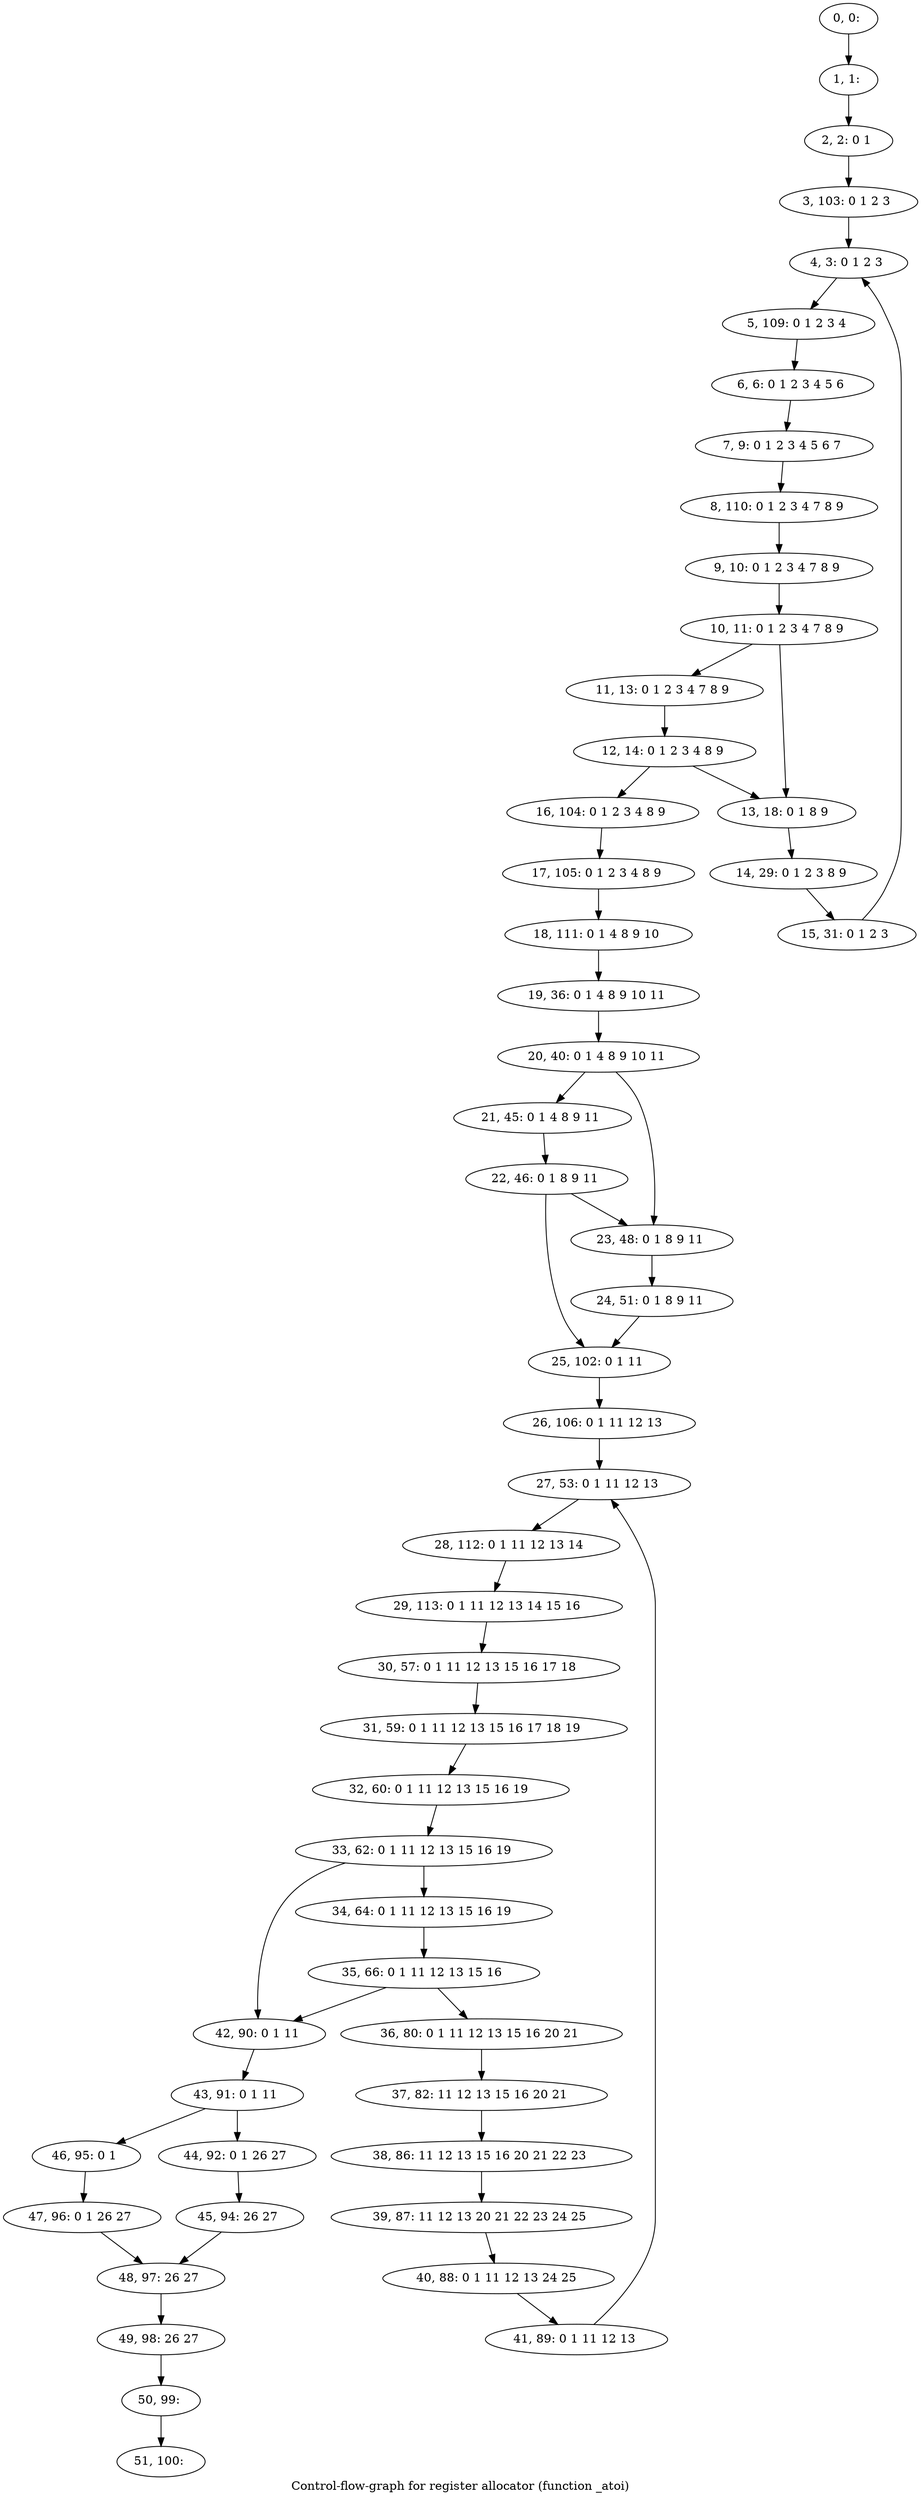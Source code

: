 digraph G {
graph [label="Control-flow-graph for register allocator (function _atoi)"]
0[label="0, 0: "];
1[label="1, 1: "];
2[label="2, 2: 0 1 "];
3[label="3, 103: 0 1 2 3 "];
4[label="4, 3: 0 1 2 3 "];
5[label="5, 109: 0 1 2 3 4 "];
6[label="6, 6: 0 1 2 3 4 5 6 "];
7[label="7, 9: 0 1 2 3 4 5 6 7 "];
8[label="8, 110: 0 1 2 3 4 7 8 9 "];
9[label="9, 10: 0 1 2 3 4 7 8 9 "];
10[label="10, 11: 0 1 2 3 4 7 8 9 "];
11[label="11, 13: 0 1 2 3 4 7 8 9 "];
12[label="12, 14: 0 1 2 3 4 8 9 "];
13[label="13, 18: 0 1 8 9 "];
14[label="14, 29: 0 1 2 3 8 9 "];
15[label="15, 31: 0 1 2 3 "];
16[label="16, 104: 0 1 2 3 4 8 9 "];
17[label="17, 105: 0 1 2 3 4 8 9 "];
18[label="18, 111: 0 1 4 8 9 10 "];
19[label="19, 36: 0 1 4 8 9 10 11 "];
20[label="20, 40: 0 1 4 8 9 10 11 "];
21[label="21, 45: 0 1 4 8 9 11 "];
22[label="22, 46: 0 1 8 9 11 "];
23[label="23, 48: 0 1 8 9 11 "];
24[label="24, 51: 0 1 8 9 11 "];
25[label="25, 102: 0 1 11 "];
26[label="26, 106: 0 1 11 12 13 "];
27[label="27, 53: 0 1 11 12 13 "];
28[label="28, 112: 0 1 11 12 13 14 "];
29[label="29, 113: 0 1 11 12 13 14 15 16 "];
30[label="30, 57: 0 1 11 12 13 15 16 17 18 "];
31[label="31, 59: 0 1 11 12 13 15 16 17 18 19 "];
32[label="32, 60: 0 1 11 12 13 15 16 19 "];
33[label="33, 62: 0 1 11 12 13 15 16 19 "];
34[label="34, 64: 0 1 11 12 13 15 16 19 "];
35[label="35, 66: 0 1 11 12 13 15 16 "];
36[label="36, 80: 0 1 11 12 13 15 16 20 21 "];
37[label="37, 82: 11 12 13 15 16 20 21 "];
38[label="38, 86: 11 12 13 15 16 20 21 22 23 "];
39[label="39, 87: 11 12 13 20 21 22 23 24 25 "];
40[label="40, 88: 0 1 11 12 13 24 25 "];
41[label="41, 89: 0 1 11 12 13 "];
42[label="42, 90: 0 1 11 "];
43[label="43, 91: 0 1 11 "];
44[label="44, 92: 0 1 26 27 "];
45[label="45, 94: 26 27 "];
46[label="46, 95: 0 1 "];
47[label="47, 96: 0 1 26 27 "];
48[label="48, 97: 26 27 "];
49[label="49, 98: 26 27 "];
50[label="50, 99: "];
51[label="51, 100: "];
0->1 ;
1->2 ;
2->3 ;
3->4 ;
4->5 ;
5->6 ;
6->7 ;
7->8 ;
8->9 ;
9->10 ;
10->11 ;
10->13 ;
11->12 ;
12->13 ;
12->16 ;
13->14 ;
14->15 ;
15->4 ;
16->17 ;
17->18 ;
18->19 ;
19->20 ;
20->21 ;
20->23 ;
21->22 ;
22->23 ;
22->25 ;
23->24 ;
24->25 ;
25->26 ;
26->27 ;
27->28 ;
28->29 ;
29->30 ;
30->31 ;
31->32 ;
32->33 ;
33->34 ;
33->42 ;
34->35 ;
35->36 ;
35->42 ;
36->37 ;
37->38 ;
38->39 ;
39->40 ;
40->41 ;
41->27 ;
42->43 ;
43->44 ;
43->46 ;
44->45 ;
45->48 ;
46->47 ;
47->48 ;
48->49 ;
49->50 ;
50->51 ;
}
